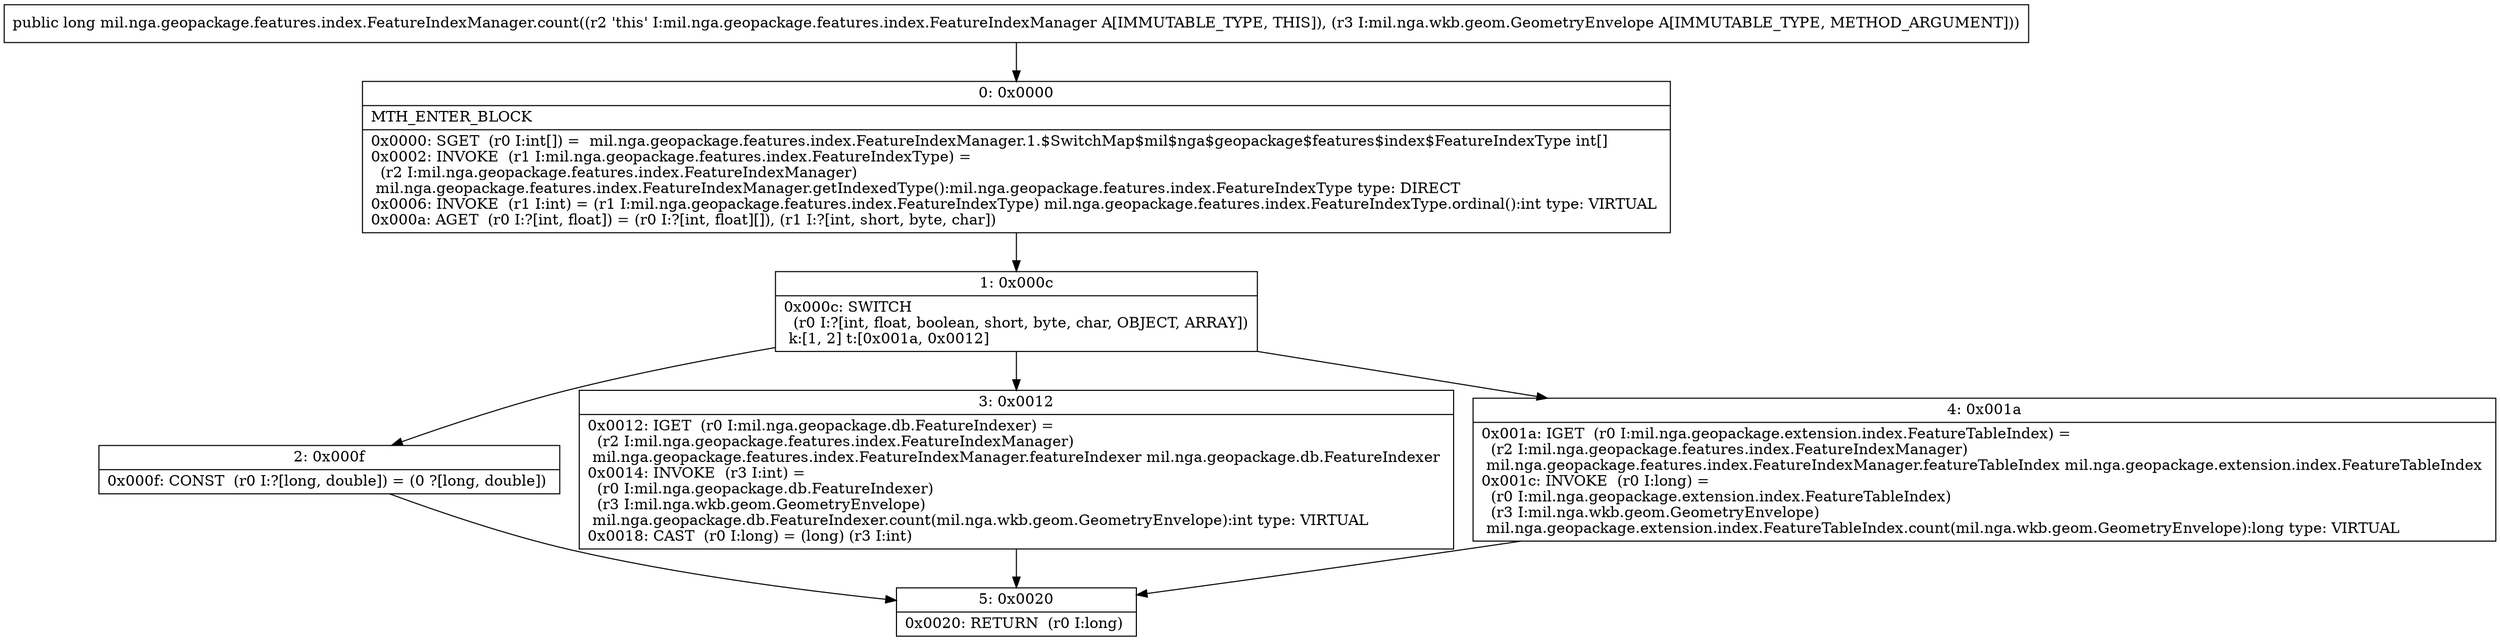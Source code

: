 digraph "CFG formil.nga.geopackage.features.index.FeatureIndexManager.count(Lmil\/nga\/wkb\/geom\/GeometryEnvelope;)J" {
Node_0 [shape=record,label="{0\:\ 0x0000|MTH_ENTER_BLOCK\l|0x0000: SGET  (r0 I:int[]) =  mil.nga.geopackage.features.index.FeatureIndexManager.1.$SwitchMap$mil$nga$geopackage$features$index$FeatureIndexType int[] \l0x0002: INVOKE  (r1 I:mil.nga.geopackage.features.index.FeatureIndexType) = \l  (r2 I:mil.nga.geopackage.features.index.FeatureIndexManager)\l mil.nga.geopackage.features.index.FeatureIndexManager.getIndexedType():mil.nga.geopackage.features.index.FeatureIndexType type: DIRECT \l0x0006: INVOKE  (r1 I:int) = (r1 I:mil.nga.geopackage.features.index.FeatureIndexType) mil.nga.geopackage.features.index.FeatureIndexType.ordinal():int type: VIRTUAL \l0x000a: AGET  (r0 I:?[int, float]) = (r0 I:?[int, float][]), (r1 I:?[int, short, byte, char]) \l}"];
Node_1 [shape=record,label="{1\:\ 0x000c|0x000c: SWITCH  \l  (r0 I:?[int, float, boolean, short, byte, char, OBJECT, ARRAY])\l k:[1, 2] t:[0x001a, 0x0012] \l}"];
Node_2 [shape=record,label="{2\:\ 0x000f|0x000f: CONST  (r0 I:?[long, double]) = (0 ?[long, double]) \l}"];
Node_3 [shape=record,label="{3\:\ 0x0012|0x0012: IGET  (r0 I:mil.nga.geopackage.db.FeatureIndexer) = \l  (r2 I:mil.nga.geopackage.features.index.FeatureIndexManager)\l mil.nga.geopackage.features.index.FeatureIndexManager.featureIndexer mil.nga.geopackage.db.FeatureIndexer \l0x0014: INVOKE  (r3 I:int) = \l  (r0 I:mil.nga.geopackage.db.FeatureIndexer)\l  (r3 I:mil.nga.wkb.geom.GeometryEnvelope)\l mil.nga.geopackage.db.FeatureIndexer.count(mil.nga.wkb.geom.GeometryEnvelope):int type: VIRTUAL \l0x0018: CAST  (r0 I:long) = (long) (r3 I:int) \l}"];
Node_4 [shape=record,label="{4\:\ 0x001a|0x001a: IGET  (r0 I:mil.nga.geopackage.extension.index.FeatureTableIndex) = \l  (r2 I:mil.nga.geopackage.features.index.FeatureIndexManager)\l mil.nga.geopackage.features.index.FeatureIndexManager.featureTableIndex mil.nga.geopackage.extension.index.FeatureTableIndex \l0x001c: INVOKE  (r0 I:long) = \l  (r0 I:mil.nga.geopackage.extension.index.FeatureTableIndex)\l  (r3 I:mil.nga.wkb.geom.GeometryEnvelope)\l mil.nga.geopackage.extension.index.FeatureTableIndex.count(mil.nga.wkb.geom.GeometryEnvelope):long type: VIRTUAL \l}"];
Node_5 [shape=record,label="{5\:\ 0x0020|0x0020: RETURN  (r0 I:long) \l}"];
MethodNode[shape=record,label="{public long mil.nga.geopackage.features.index.FeatureIndexManager.count((r2 'this' I:mil.nga.geopackage.features.index.FeatureIndexManager A[IMMUTABLE_TYPE, THIS]), (r3 I:mil.nga.wkb.geom.GeometryEnvelope A[IMMUTABLE_TYPE, METHOD_ARGUMENT])) }"];
MethodNode -> Node_0;
Node_0 -> Node_1;
Node_1 -> Node_2;
Node_1 -> Node_3;
Node_1 -> Node_4;
Node_2 -> Node_5;
Node_3 -> Node_5;
Node_4 -> Node_5;
}

